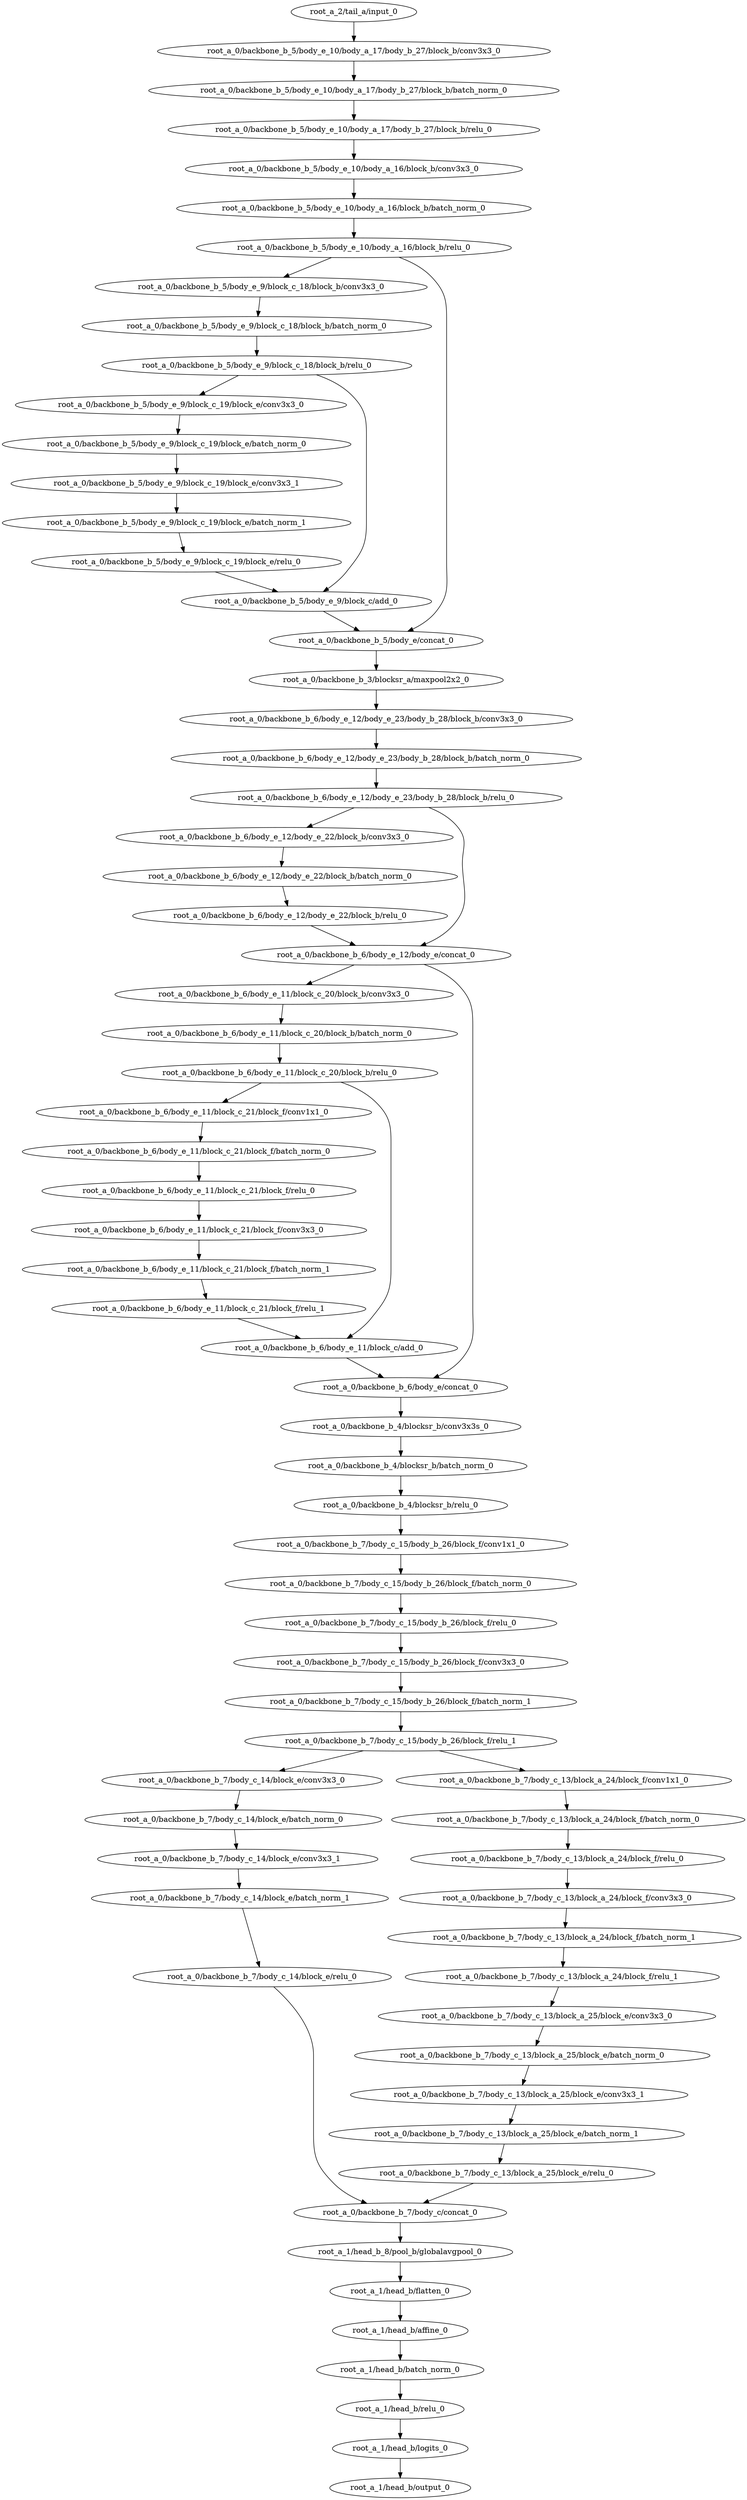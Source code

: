 digraph root_a {
	"root_a_2/tail_a/input_0"
	"root_a_0/backbone_b_5/body_e_10/body_a_17/body_b_27/block_b/conv3x3_0"
	"root_a_0/backbone_b_5/body_e_10/body_a_17/body_b_27/block_b/batch_norm_0"
	"root_a_0/backbone_b_5/body_e_10/body_a_17/body_b_27/block_b/relu_0"
	"root_a_0/backbone_b_5/body_e_10/body_a_16/block_b/conv3x3_0"
	"root_a_0/backbone_b_5/body_e_10/body_a_16/block_b/batch_norm_0"
	"root_a_0/backbone_b_5/body_e_10/body_a_16/block_b/relu_0"
	"root_a_0/backbone_b_5/body_e_9/block_c_18/block_b/conv3x3_0"
	"root_a_0/backbone_b_5/body_e_9/block_c_18/block_b/batch_norm_0"
	"root_a_0/backbone_b_5/body_e_9/block_c_18/block_b/relu_0"
	"root_a_0/backbone_b_5/body_e_9/block_c_19/block_e/conv3x3_0"
	"root_a_0/backbone_b_5/body_e_9/block_c_19/block_e/batch_norm_0"
	"root_a_0/backbone_b_5/body_e_9/block_c_19/block_e/conv3x3_1"
	"root_a_0/backbone_b_5/body_e_9/block_c_19/block_e/batch_norm_1"
	"root_a_0/backbone_b_5/body_e_9/block_c_19/block_e/relu_0"
	"root_a_0/backbone_b_5/body_e_9/block_c/add_0"
	"root_a_0/backbone_b_5/body_e/concat_0"
	"root_a_0/backbone_b_3/blocksr_a/maxpool2x2_0"
	"root_a_0/backbone_b_6/body_e_12/body_e_23/body_b_28/block_b/conv3x3_0"
	"root_a_0/backbone_b_6/body_e_12/body_e_23/body_b_28/block_b/batch_norm_0"
	"root_a_0/backbone_b_6/body_e_12/body_e_23/body_b_28/block_b/relu_0"
	"root_a_0/backbone_b_6/body_e_12/body_e_22/block_b/conv3x3_0"
	"root_a_0/backbone_b_6/body_e_12/body_e_22/block_b/batch_norm_0"
	"root_a_0/backbone_b_6/body_e_12/body_e_22/block_b/relu_0"
	"root_a_0/backbone_b_6/body_e_12/body_e/concat_0"
	"root_a_0/backbone_b_6/body_e_11/block_c_20/block_b/conv3x3_0"
	"root_a_0/backbone_b_6/body_e_11/block_c_20/block_b/batch_norm_0"
	"root_a_0/backbone_b_6/body_e_11/block_c_20/block_b/relu_0"
	"root_a_0/backbone_b_6/body_e_11/block_c_21/block_f/conv1x1_0"
	"root_a_0/backbone_b_6/body_e_11/block_c_21/block_f/batch_norm_0"
	"root_a_0/backbone_b_6/body_e_11/block_c_21/block_f/relu_0"
	"root_a_0/backbone_b_6/body_e_11/block_c_21/block_f/conv3x3_0"
	"root_a_0/backbone_b_6/body_e_11/block_c_21/block_f/batch_norm_1"
	"root_a_0/backbone_b_6/body_e_11/block_c_21/block_f/relu_1"
	"root_a_0/backbone_b_6/body_e_11/block_c/add_0"
	"root_a_0/backbone_b_6/body_e/concat_0"
	"root_a_0/backbone_b_4/blocksr_b/conv3x3s_0"
	"root_a_0/backbone_b_4/blocksr_b/batch_norm_0"
	"root_a_0/backbone_b_4/blocksr_b/relu_0"
	"root_a_0/backbone_b_7/body_c_15/body_b_26/block_f/conv1x1_0"
	"root_a_0/backbone_b_7/body_c_15/body_b_26/block_f/batch_norm_0"
	"root_a_0/backbone_b_7/body_c_15/body_b_26/block_f/relu_0"
	"root_a_0/backbone_b_7/body_c_15/body_b_26/block_f/conv3x3_0"
	"root_a_0/backbone_b_7/body_c_15/body_b_26/block_f/batch_norm_1"
	"root_a_0/backbone_b_7/body_c_15/body_b_26/block_f/relu_1"
	"root_a_0/backbone_b_7/body_c_14/block_e/conv3x3_0"
	"root_a_0/backbone_b_7/body_c_14/block_e/batch_norm_0"
	"root_a_0/backbone_b_7/body_c_14/block_e/conv3x3_1"
	"root_a_0/backbone_b_7/body_c_14/block_e/batch_norm_1"
	"root_a_0/backbone_b_7/body_c_14/block_e/relu_0"
	"root_a_0/backbone_b_7/body_c_13/block_a_24/block_f/conv1x1_0"
	"root_a_0/backbone_b_7/body_c_13/block_a_24/block_f/batch_norm_0"
	"root_a_0/backbone_b_7/body_c_13/block_a_24/block_f/relu_0"
	"root_a_0/backbone_b_7/body_c_13/block_a_24/block_f/conv3x3_0"
	"root_a_0/backbone_b_7/body_c_13/block_a_24/block_f/batch_norm_1"
	"root_a_0/backbone_b_7/body_c_13/block_a_24/block_f/relu_1"
	"root_a_0/backbone_b_7/body_c_13/block_a_25/block_e/conv3x3_0"
	"root_a_0/backbone_b_7/body_c_13/block_a_25/block_e/batch_norm_0"
	"root_a_0/backbone_b_7/body_c_13/block_a_25/block_e/conv3x3_1"
	"root_a_0/backbone_b_7/body_c_13/block_a_25/block_e/batch_norm_1"
	"root_a_0/backbone_b_7/body_c_13/block_a_25/block_e/relu_0"
	"root_a_0/backbone_b_7/body_c/concat_0"
	"root_a_1/head_b_8/pool_b/globalavgpool_0"
	"root_a_1/head_b/flatten_0"
	"root_a_1/head_b/affine_0"
	"root_a_1/head_b/batch_norm_0"
	"root_a_1/head_b/relu_0"
	"root_a_1/head_b/logits_0"
	"root_a_1/head_b/output_0"

	"root_a_2/tail_a/input_0" -> "root_a_0/backbone_b_5/body_e_10/body_a_17/body_b_27/block_b/conv3x3_0"
	"root_a_0/backbone_b_5/body_e_10/body_a_17/body_b_27/block_b/conv3x3_0" -> "root_a_0/backbone_b_5/body_e_10/body_a_17/body_b_27/block_b/batch_norm_0"
	"root_a_0/backbone_b_5/body_e_10/body_a_17/body_b_27/block_b/batch_norm_0" -> "root_a_0/backbone_b_5/body_e_10/body_a_17/body_b_27/block_b/relu_0"
	"root_a_0/backbone_b_5/body_e_10/body_a_17/body_b_27/block_b/relu_0" -> "root_a_0/backbone_b_5/body_e_10/body_a_16/block_b/conv3x3_0"
	"root_a_0/backbone_b_5/body_e_10/body_a_16/block_b/conv3x3_0" -> "root_a_0/backbone_b_5/body_e_10/body_a_16/block_b/batch_norm_0"
	"root_a_0/backbone_b_5/body_e_10/body_a_16/block_b/batch_norm_0" -> "root_a_0/backbone_b_5/body_e_10/body_a_16/block_b/relu_0"
	"root_a_0/backbone_b_5/body_e_10/body_a_16/block_b/relu_0" -> "root_a_0/backbone_b_5/body_e_9/block_c_18/block_b/conv3x3_0"
	"root_a_0/backbone_b_5/body_e_9/block_c_18/block_b/conv3x3_0" -> "root_a_0/backbone_b_5/body_e_9/block_c_18/block_b/batch_norm_0"
	"root_a_0/backbone_b_5/body_e_9/block_c_18/block_b/batch_norm_0" -> "root_a_0/backbone_b_5/body_e_9/block_c_18/block_b/relu_0"
	"root_a_0/backbone_b_5/body_e_9/block_c_18/block_b/relu_0" -> "root_a_0/backbone_b_5/body_e_9/block_c_19/block_e/conv3x3_0"
	"root_a_0/backbone_b_5/body_e_9/block_c_19/block_e/conv3x3_0" -> "root_a_0/backbone_b_5/body_e_9/block_c_19/block_e/batch_norm_0"
	"root_a_0/backbone_b_5/body_e_9/block_c_19/block_e/batch_norm_0" -> "root_a_0/backbone_b_5/body_e_9/block_c_19/block_e/conv3x3_1"
	"root_a_0/backbone_b_5/body_e_9/block_c_19/block_e/conv3x3_1" -> "root_a_0/backbone_b_5/body_e_9/block_c_19/block_e/batch_norm_1"
	"root_a_0/backbone_b_5/body_e_9/block_c_19/block_e/batch_norm_1" -> "root_a_0/backbone_b_5/body_e_9/block_c_19/block_e/relu_0"
	"root_a_0/backbone_b_5/body_e_9/block_c_18/block_b/relu_0" -> "root_a_0/backbone_b_5/body_e_9/block_c/add_0"
	"root_a_0/backbone_b_5/body_e_9/block_c_19/block_e/relu_0" -> "root_a_0/backbone_b_5/body_e_9/block_c/add_0"
	"root_a_0/backbone_b_5/body_e_9/block_c/add_0" -> "root_a_0/backbone_b_5/body_e/concat_0"
	"root_a_0/backbone_b_5/body_e_10/body_a_16/block_b/relu_0" -> "root_a_0/backbone_b_5/body_e/concat_0"
	"root_a_0/backbone_b_5/body_e/concat_0" -> "root_a_0/backbone_b_3/blocksr_a/maxpool2x2_0"
	"root_a_0/backbone_b_3/blocksr_a/maxpool2x2_0" -> "root_a_0/backbone_b_6/body_e_12/body_e_23/body_b_28/block_b/conv3x3_0"
	"root_a_0/backbone_b_6/body_e_12/body_e_23/body_b_28/block_b/conv3x3_0" -> "root_a_0/backbone_b_6/body_e_12/body_e_23/body_b_28/block_b/batch_norm_0"
	"root_a_0/backbone_b_6/body_e_12/body_e_23/body_b_28/block_b/batch_norm_0" -> "root_a_0/backbone_b_6/body_e_12/body_e_23/body_b_28/block_b/relu_0"
	"root_a_0/backbone_b_6/body_e_12/body_e_23/body_b_28/block_b/relu_0" -> "root_a_0/backbone_b_6/body_e_12/body_e_22/block_b/conv3x3_0"
	"root_a_0/backbone_b_6/body_e_12/body_e_22/block_b/conv3x3_0" -> "root_a_0/backbone_b_6/body_e_12/body_e_22/block_b/batch_norm_0"
	"root_a_0/backbone_b_6/body_e_12/body_e_22/block_b/batch_norm_0" -> "root_a_0/backbone_b_6/body_e_12/body_e_22/block_b/relu_0"
	"root_a_0/backbone_b_6/body_e_12/body_e_23/body_b_28/block_b/relu_0" -> "root_a_0/backbone_b_6/body_e_12/body_e/concat_0"
	"root_a_0/backbone_b_6/body_e_12/body_e_22/block_b/relu_0" -> "root_a_0/backbone_b_6/body_e_12/body_e/concat_0"
	"root_a_0/backbone_b_6/body_e_12/body_e/concat_0" -> "root_a_0/backbone_b_6/body_e_11/block_c_20/block_b/conv3x3_0"
	"root_a_0/backbone_b_6/body_e_11/block_c_20/block_b/conv3x3_0" -> "root_a_0/backbone_b_6/body_e_11/block_c_20/block_b/batch_norm_0"
	"root_a_0/backbone_b_6/body_e_11/block_c_20/block_b/batch_norm_0" -> "root_a_0/backbone_b_6/body_e_11/block_c_20/block_b/relu_0"
	"root_a_0/backbone_b_6/body_e_11/block_c_20/block_b/relu_0" -> "root_a_0/backbone_b_6/body_e_11/block_c_21/block_f/conv1x1_0"
	"root_a_0/backbone_b_6/body_e_11/block_c_21/block_f/conv1x1_0" -> "root_a_0/backbone_b_6/body_e_11/block_c_21/block_f/batch_norm_0"
	"root_a_0/backbone_b_6/body_e_11/block_c_21/block_f/batch_norm_0" -> "root_a_0/backbone_b_6/body_e_11/block_c_21/block_f/relu_0"
	"root_a_0/backbone_b_6/body_e_11/block_c_21/block_f/relu_0" -> "root_a_0/backbone_b_6/body_e_11/block_c_21/block_f/conv3x3_0"
	"root_a_0/backbone_b_6/body_e_11/block_c_21/block_f/conv3x3_0" -> "root_a_0/backbone_b_6/body_e_11/block_c_21/block_f/batch_norm_1"
	"root_a_0/backbone_b_6/body_e_11/block_c_21/block_f/batch_norm_1" -> "root_a_0/backbone_b_6/body_e_11/block_c_21/block_f/relu_1"
	"root_a_0/backbone_b_6/body_e_11/block_c_20/block_b/relu_0" -> "root_a_0/backbone_b_6/body_e_11/block_c/add_0"
	"root_a_0/backbone_b_6/body_e_11/block_c_21/block_f/relu_1" -> "root_a_0/backbone_b_6/body_e_11/block_c/add_0"
	"root_a_0/backbone_b_6/body_e_12/body_e/concat_0" -> "root_a_0/backbone_b_6/body_e/concat_0"
	"root_a_0/backbone_b_6/body_e_11/block_c/add_0" -> "root_a_0/backbone_b_6/body_e/concat_0"
	"root_a_0/backbone_b_6/body_e/concat_0" -> "root_a_0/backbone_b_4/blocksr_b/conv3x3s_0"
	"root_a_0/backbone_b_4/blocksr_b/conv3x3s_0" -> "root_a_0/backbone_b_4/blocksr_b/batch_norm_0"
	"root_a_0/backbone_b_4/blocksr_b/batch_norm_0" -> "root_a_0/backbone_b_4/blocksr_b/relu_0"
	"root_a_0/backbone_b_4/blocksr_b/relu_0" -> "root_a_0/backbone_b_7/body_c_15/body_b_26/block_f/conv1x1_0"
	"root_a_0/backbone_b_7/body_c_15/body_b_26/block_f/conv1x1_0" -> "root_a_0/backbone_b_7/body_c_15/body_b_26/block_f/batch_norm_0"
	"root_a_0/backbone_b_7/body_c_15/body_b_26/block_f/batch_norm_0" -> "root_a_0/backbone_b_7/body_c_15/body_b_26/block_f/relu_0"
	"root_a_0/backbone_b_7/body_c_15/body_b_26/block_f/relu_0" -> "root_a_0/backbone_b_7/body_c_15/body_b_26/block_f/conv3x3_0"
	"root_a_0/backbone_b_7/body_c_15/body_b_26/block_f/conv3x3_0" -> "root_a_0/backbone_b_7/body_c_15/body_b_26/block_f/batch_norm_1"
	"root_a_0/backbone_b_7/body_c_15/body_b_26/block_f/batch_norm_1" -> "root_a_0/backbone_b_7/body_c_15/body_b_26/block_f/relu_1"
	"root_a_0/backbone_b_7/body_c_15/body_b_26/block_f/relu_1" -> "root_a_0/backbone_b_7/body_c_14/block_e/conv3x3_0"
	"root_a_0/backbone_b_7/body_c_14/block_e/conv3x3_0" -> "root_a_0/backbone_b_7/body_c_14/block_e/batch_norm_0"
	"root_a_0/backbone_b_7/body_c_14/block_e/batch_norm_0" -> "root_a_0/backbone_b_7/body_c_14/block_e/conv3x3_1"
	"root_a_0/backbone_b_7/body_c_14/block_e/conv3x3_1" -> "root_a_0/backbone_b_7/body_c_14/block_e/batch_norm_1"
	"root_a_0/backbone_b_7/body_c_14/block_e/batch_norm_1" -> "root_a_0/backbone_b_7/body_c_14/block_e/relu_0"
	"root_a_0/backbone_b_7/body_c_15/body_b_26/block_f/relu_1" -> "root_a_0/backbone_b_7/body_c_13/block_a_24/block_f/conv1x1_0"
	"root_a_0/backbone_b_7/body_c_13/block_a_24/block_f/conv1x1_0" -> "root_a_0/backbone_b_7/body_c_13/block_a_24/block_f/batch_norm_0"
	"root_a_0/backbone_b_7/body_c_13/block_a_24/block_f/batch_norm_0" -> "root_a_0/backbone_b_7/body_c_13/block_a_24/block_f/relu_0"
	"root_a_0/backbone_b_7/body_c_13/block_a_24/block_f/relu_0" -> "root_a_0/backbone_b_7/body_c_13/block_a_24/block_f/conv3x3_0"
	"root_a_0/backbone_b_7/body_c_13/block_a_24/block_f/conv3x3_0" -> "root_a_0/backbone_b_7/body_c_13/block_a_24/block_f/batch_norm_1"
	"root_a_0/backbone_b_7/body_c_13/block_a_24/block_f/batch_norm_1" -> "root_a_0/backbone_b_7/body_c_13/block_a_24/block_f/relu_1"
	"root_a_0/backbone_b_7/body_c_13/block_a_24/block_f/relu_1" -> "root_a_0/backbone_b_7/body_c_13/block_a_25/block_e/conv3x3_0"
	"root_a_0/backbone_b_7/body_c_13/block_a_25/block_e/conv3x3_0" -> "root_a_0/backbone_b_7/body_c_13/block_a_25/block_e/batch_norm_0"
	"root_a_0/backbone_b_7/body_c_13/block_a_25/block_e/batch_norm_0" -> "root_a_0/backbone_b_7/body_c_13/block_a_25/block_e/conv3x3_1"
	"root_a_0/backbone_b_7/body_c_13/block_a_25/block_e/conv3x3_1" -> "root_a_0/backbone_b_7/body_c_13/block_a_25/block_e/batch_norm_1"
	"root_a_0/backbone_b_7/body_c_13/block_a_25/block_e/batch_norm_1" -> "root_a_0/backbone_b_7/body_c_13/block_a_25/block_e/relu_0"
	"root_a_0/backbone_b_7/body_c_14/block_e/relu_0" -> "root_a_0/backbone_b_7/body_c/concat_0"
	"root_a_0/backbone_b_7/body_c_13/block_a_25/block_e/relu_0" -> "root_a_0/backbone_b_7/body_c/concat_0"
	"root_a_0/backbone_b_7/body_c/concat_0" -> "root_a_1/head_b_8/pool_b/globalavgpool_0"
	"root_a_1/head_b_8/pool_b/globalavgpool_0" -> "root_a_1/head_b/flatten_0"
	"root_a_1/head_b/flatten_0" -> "root_a_1/head_b/affine_0"
	"root_a_1/head_b/affine_0" -> "root_a_1/head_b/batch_norm_0"
	"root_a_1/head_b/batch_norm_0" -> "root_a_1/head_b/relu_0"
	"root_a_1/head_b/relu_0" -> "root_a_1/head_b/logits_0"
	"root_a_1/head_b/logits_0" -> "root_a_1/head_b/output_0"

}